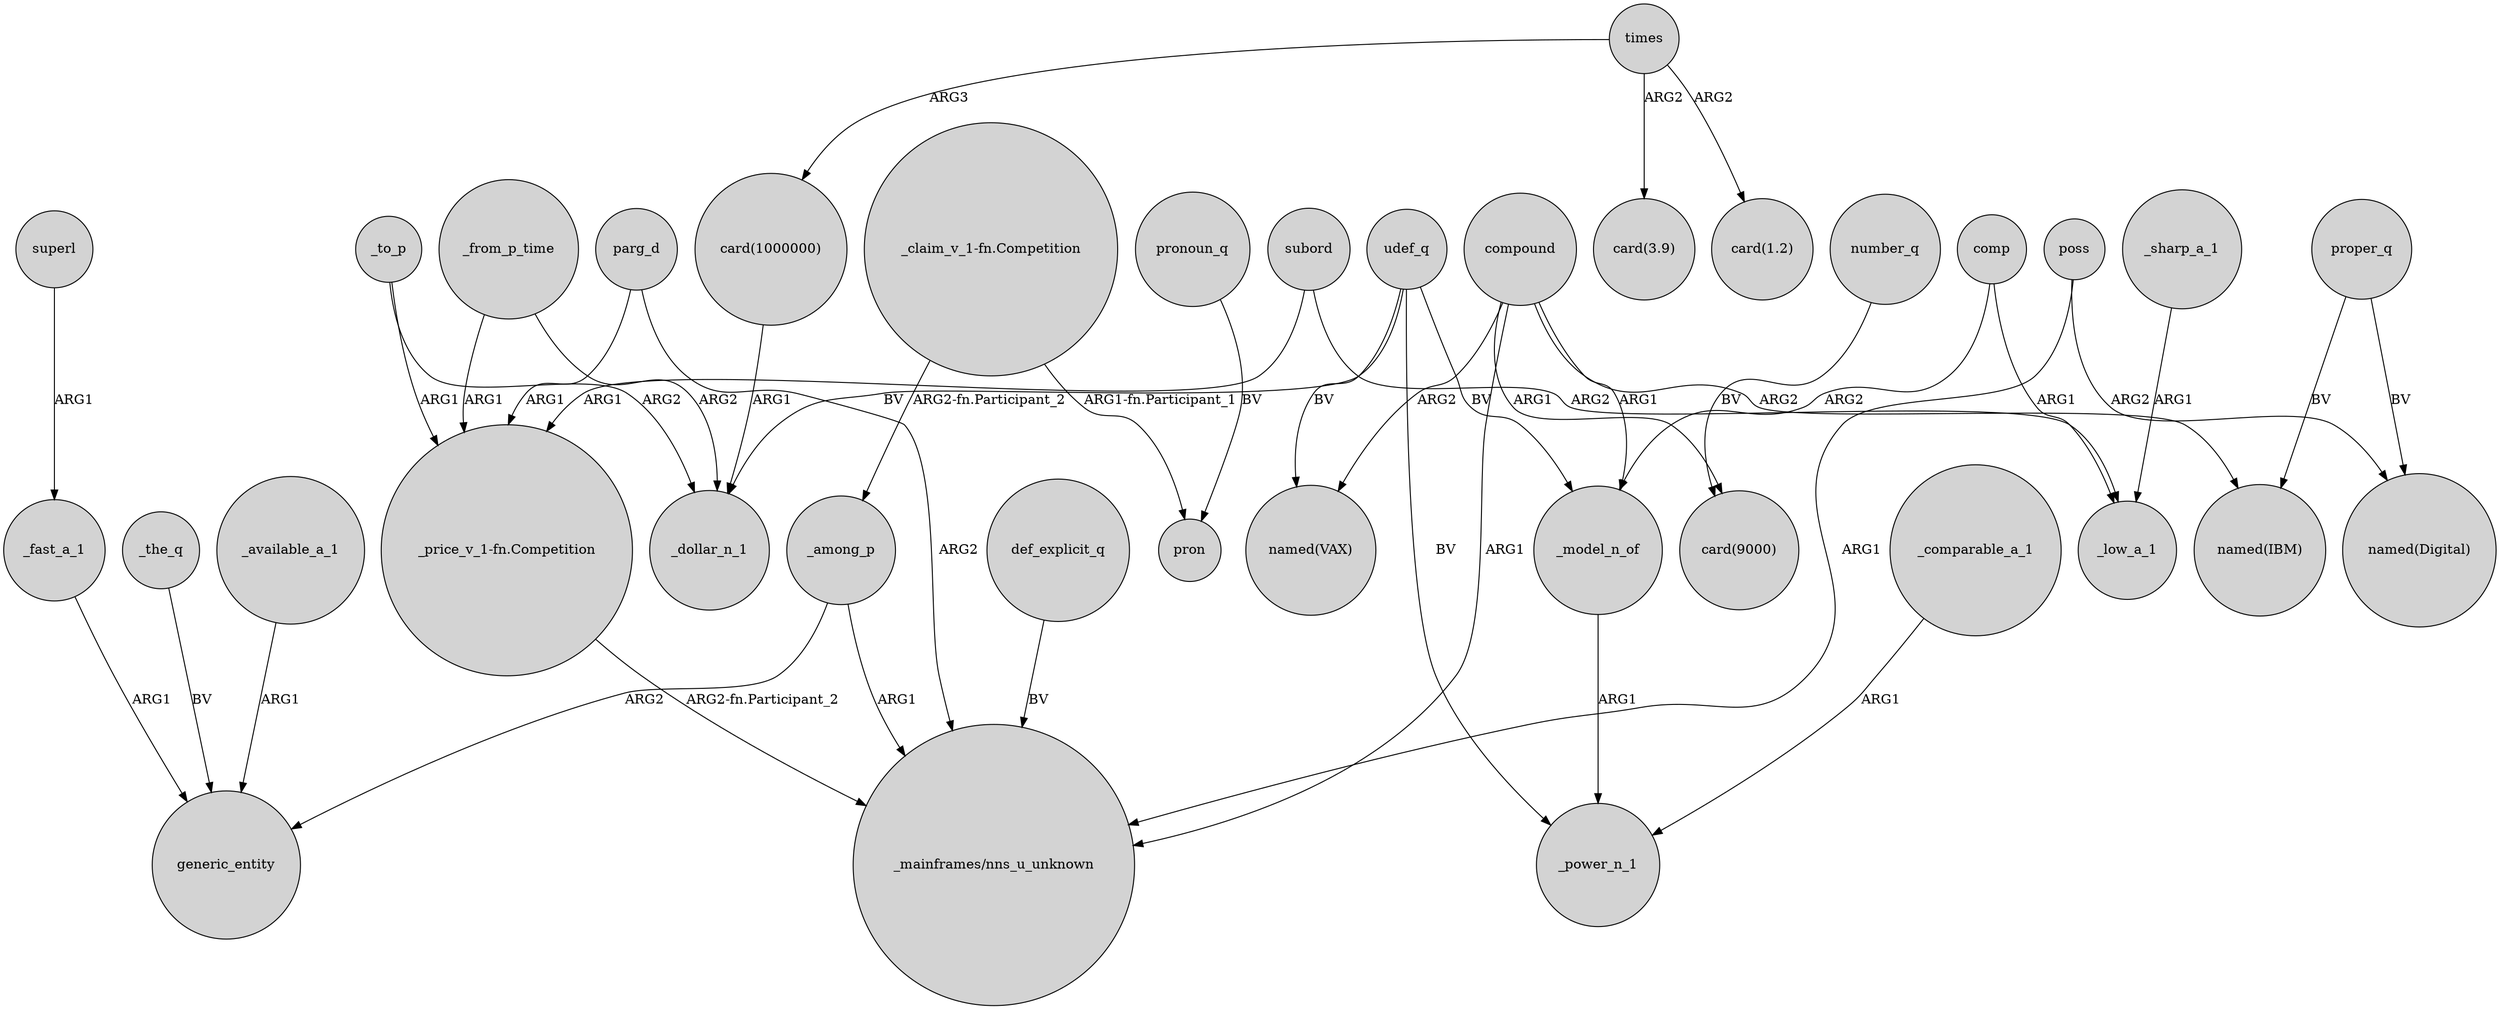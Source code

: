 digraph {
	node [shape=circle style=filled]
	_among_p -> generic_entity [label=ARG2]
	times -> "card(3.9)" [label=ARG2]
	comp -> _low_a_1 [label=ARG1]
	_from_p_time -> "_price_v_1-fn.Competition" [label=ARG1]
	_to_p -> "_price_v_1-fn.Competition" [label=ARG1]
	_among_p -> "_mainframes/nns_u_unknown" [label=ARG1]
	times -> "card(1.2)" [label=ARG2]
	subord -> "_price_v_1-fn.Competition" [label=ARG1]
	compound -> _model_n_of [label=ARG1]
	compound -> "card(9000)" [label=ARG1]
	compound -> "named(VAX)" [label=ARG2]
	_from_p_time -> _dollar_n_1 [label=ARG2]
	_model_n_of -> _power_n_1 [label=ARG1]
	compound -> "_mainframes/nns_u_unknown" [label=ARG1]
	times -> "card(1000000)" [label=ARG3]
	proper_q -> "named(IBM)" [label=BV]
	_to_p -> _dollar_n_1 [label=ARG2]
	comp -> _model_n_of [label=ARG2]
	poss -> "_mainframes/nns_u_unknown" [label=ARG1]
	proper_q -> "named(Digital)" [label=BV]
	pronoun_q -> pron [label=BV]
	_fast_a_1 -> generic_entity [label=ARG1]
	udef_q -> _model_n_of [label=BV]
	_sharp_a_1 -> _low_a_1 [label=ARG1]
	"_claim_v_1-fn.Competition" -> pron [label="ARG1-fn.Participant_1"]
	"_price_v_1-fn.Competition" -> "_mainframes/nns_u_unknown" [label="ARG2-fn.Participant_2"]
	udef_q -> _dollar_n_1 [label=BV]
	_the_q -> generic_entity [label=BV]
	"card(1000000)" -> _dollar_n_1 [label=ARG1]
	poss -> "named(Digital)" [label=ARG2]
	number_q -> "card(9000)" [label=BV]
	def_explicit_q -> "_mainframes/nns_u_unknown" [label=BV]
	subord -> _low_a_1 [label=ARG2]
	parg_d -> "_mainframes/nns_u_unknown" [label=ARG2]
	parg_d -> "_price_v_1-fn.Competition" [label=ARG1]
	compound -> "named(IBM)" [label=ARG2]
	udef_q -> "named(VAX)" [label=BV]
	"_claim_v_1-fn.Competition" -> _among_p [label="ARG2-fn.Participant_2"]
	_available_a_1 -> generic_entity [label=ARG1]
	superl -> _fast_a_1 [label=ARG1]
	udef_q -> _power_n_1 [label=BV]
	_comparable_a_1 -> _power_n_1 [label=ARG1]
}
